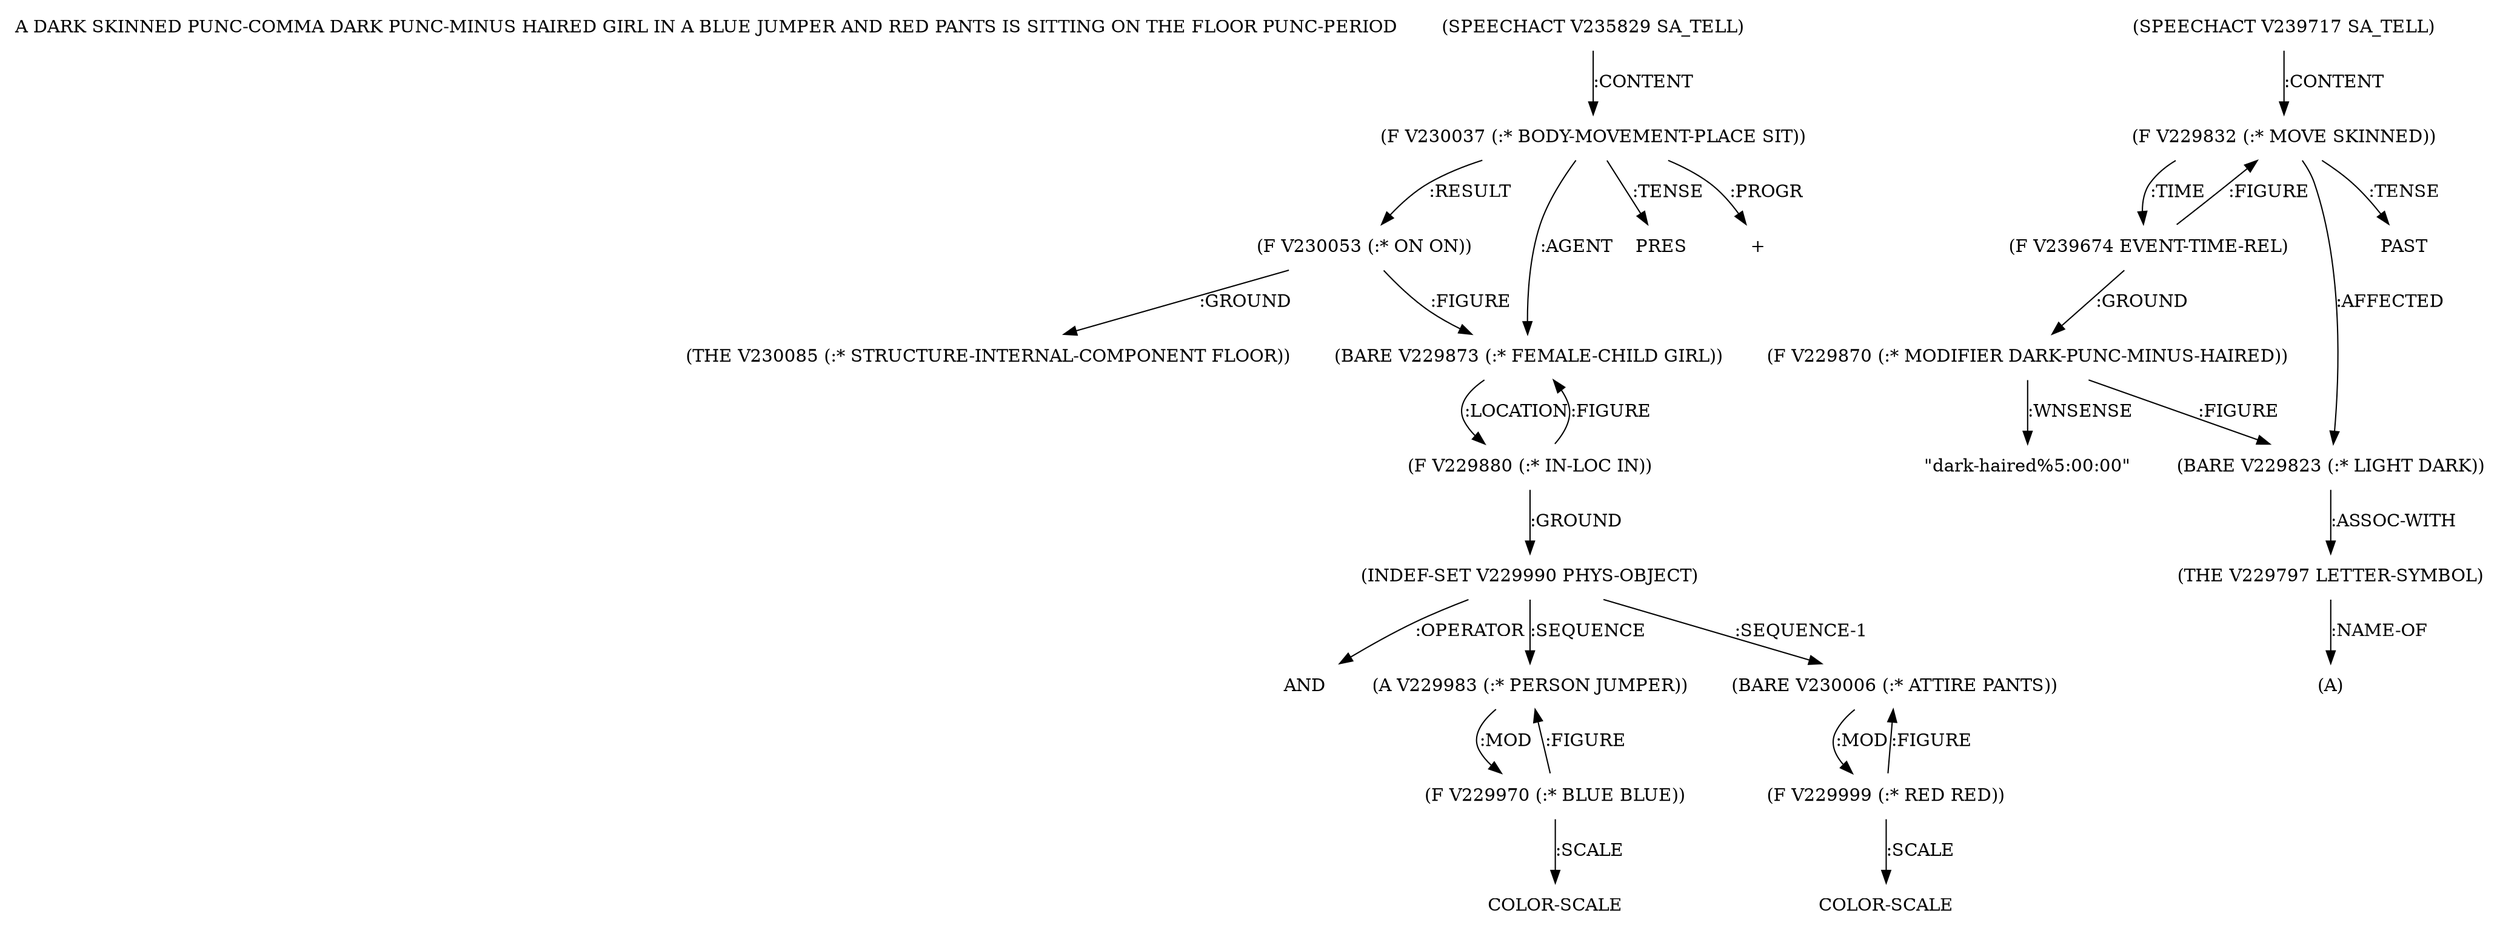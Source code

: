 digraph Terms {
  node [shape=none]
  "A DARK SKINNED PUNC-COMMA DARK PUNC-MINUS HAIRED GIRL IN A BLUE JUMPER AND RED PANTS IS SITTING ON THE FLOOR PUNC-PERIOD"
  "V235829" [label="(SPEECHACT V235829 SA_TELL)"]
  "V235829" -> "V230037" [label=":CONTENT"]
  "V230037" [label="(F V230037 (:* BODY-MOVEMENT-PLACE SIT))"]
  "V230037" -> "V230053" [label=":RESULT"]
  "V230037" -> "V229873" [label=":AGENT"]
  "V230037" -> "NT239979" [label=":TENSE"]
  "NT239979" [label="PRES"]
  "V230037" -> "NT239980" [label=":PROGR"]
  "NT239980" [label="+"]
  "V229873" [label="(BARE V229873 (:* FEMALE-CHILD GIRL))"]
  "V229873" -> "V229880" [label=":LOCATION"]
  "V229880" [label="(F V229880 (:* IN-LOC IN))"]
  "V229880" -> "V229990" [label=":GROUND"]
  "V229880" -> "V229873" [label=":FIGURE"]
  "V229990" [label="(INDEF-SET V229990 PHYS-OBJECT)"]
  "V229990" -> "NT239981" [label=":OPERATOR"]
  "NT239981" [label="AND"]
  "V229990" -> "V229983" [label=":SEQUENCE"]
  "V229990" -> "V230006" [label=":SEQUENCE-1"]
  "V229983" [label="(A V229983 (:* PERSON JUMPER))"]
  "V229983" -> "V229970" [label=":MOD"]
  "V229970" [label="(F V229970 (:* BLUE BLUE))"]
  "V229970" -> "V229983" [label=":FIGURE"]
  "V229970" -> "NT239982" [label=":SCALE"]
  "NT239982" [label="COLOR-SCALE"]
  "V230006" [label="(BARE V230006 (:* ATTIRE PANTS))"]
  "V230006" -> "V229999" [label=":MOD"]
  "V229999" [label="(F V229999 (:* RED RED))"]
  "V229999" -> "V230006" [label=":FIGURE"]
  "V229999" -> "NT239983" [label=":SCALE"]
  "NT239983" [label="COLOR-SCALE"]
  "V230053" [label="(F V230053 (:* ON ON))"]
  "V230053" -> "V230085" [label=":GROUND"]
  "V230053" -> "V229873" [label=":FIGURE"]
  "V230085" [label="(THE V230085 (:* STRUCTURE-INTERNAL-COMPONENT FLOOR))"]
  "V239717" [label="(SPEECHACT V239717 SA_TELL)"]
  "V239717" -> "V229832" [label=":CONTENT"]
  "V229832" [label="(F V229832 (:* MOVE SKINNED))"]
  "V229832" -> "V239674" [label=":TIME"]
  "V229832" -> "V229823" [label=":AFFECTED"]
  "V229832" -> "NT239984" [label=":TENSE"]
  "NT239984" [label="PAST"]
  "V239674" [label="(F V239674 EVENT-TIME-REL)"]
  "V239674" -> "V229832" [label=":FIGURE"]
  "V239674" -> "V229870" [label=":GROUND"]
  "V229823" [label="(BARE V229823 (:* LIGHT DARK))"]
  "V229823" -> "V229797" [label=":ASSOC-WITH"]
  "V229797" [label="(THE V229797 LETTER-SYMBOL)"]
  "V229797" -> "NT239985" [label=":NAME-OF"]
  "NT239985" [label="(A)"]
  "V229870" [label="(F V229870 (:* MODIFIER DARK-PUNC-MINUS-HAIRED))"]
  "V229870" -> "V229823" [label=":FIGURE"]
  "V229870" -> "NT239986" [label=":WNSENSE"]
  "NT239986" [label="\"dark-haired%5:00:00\""]
}
